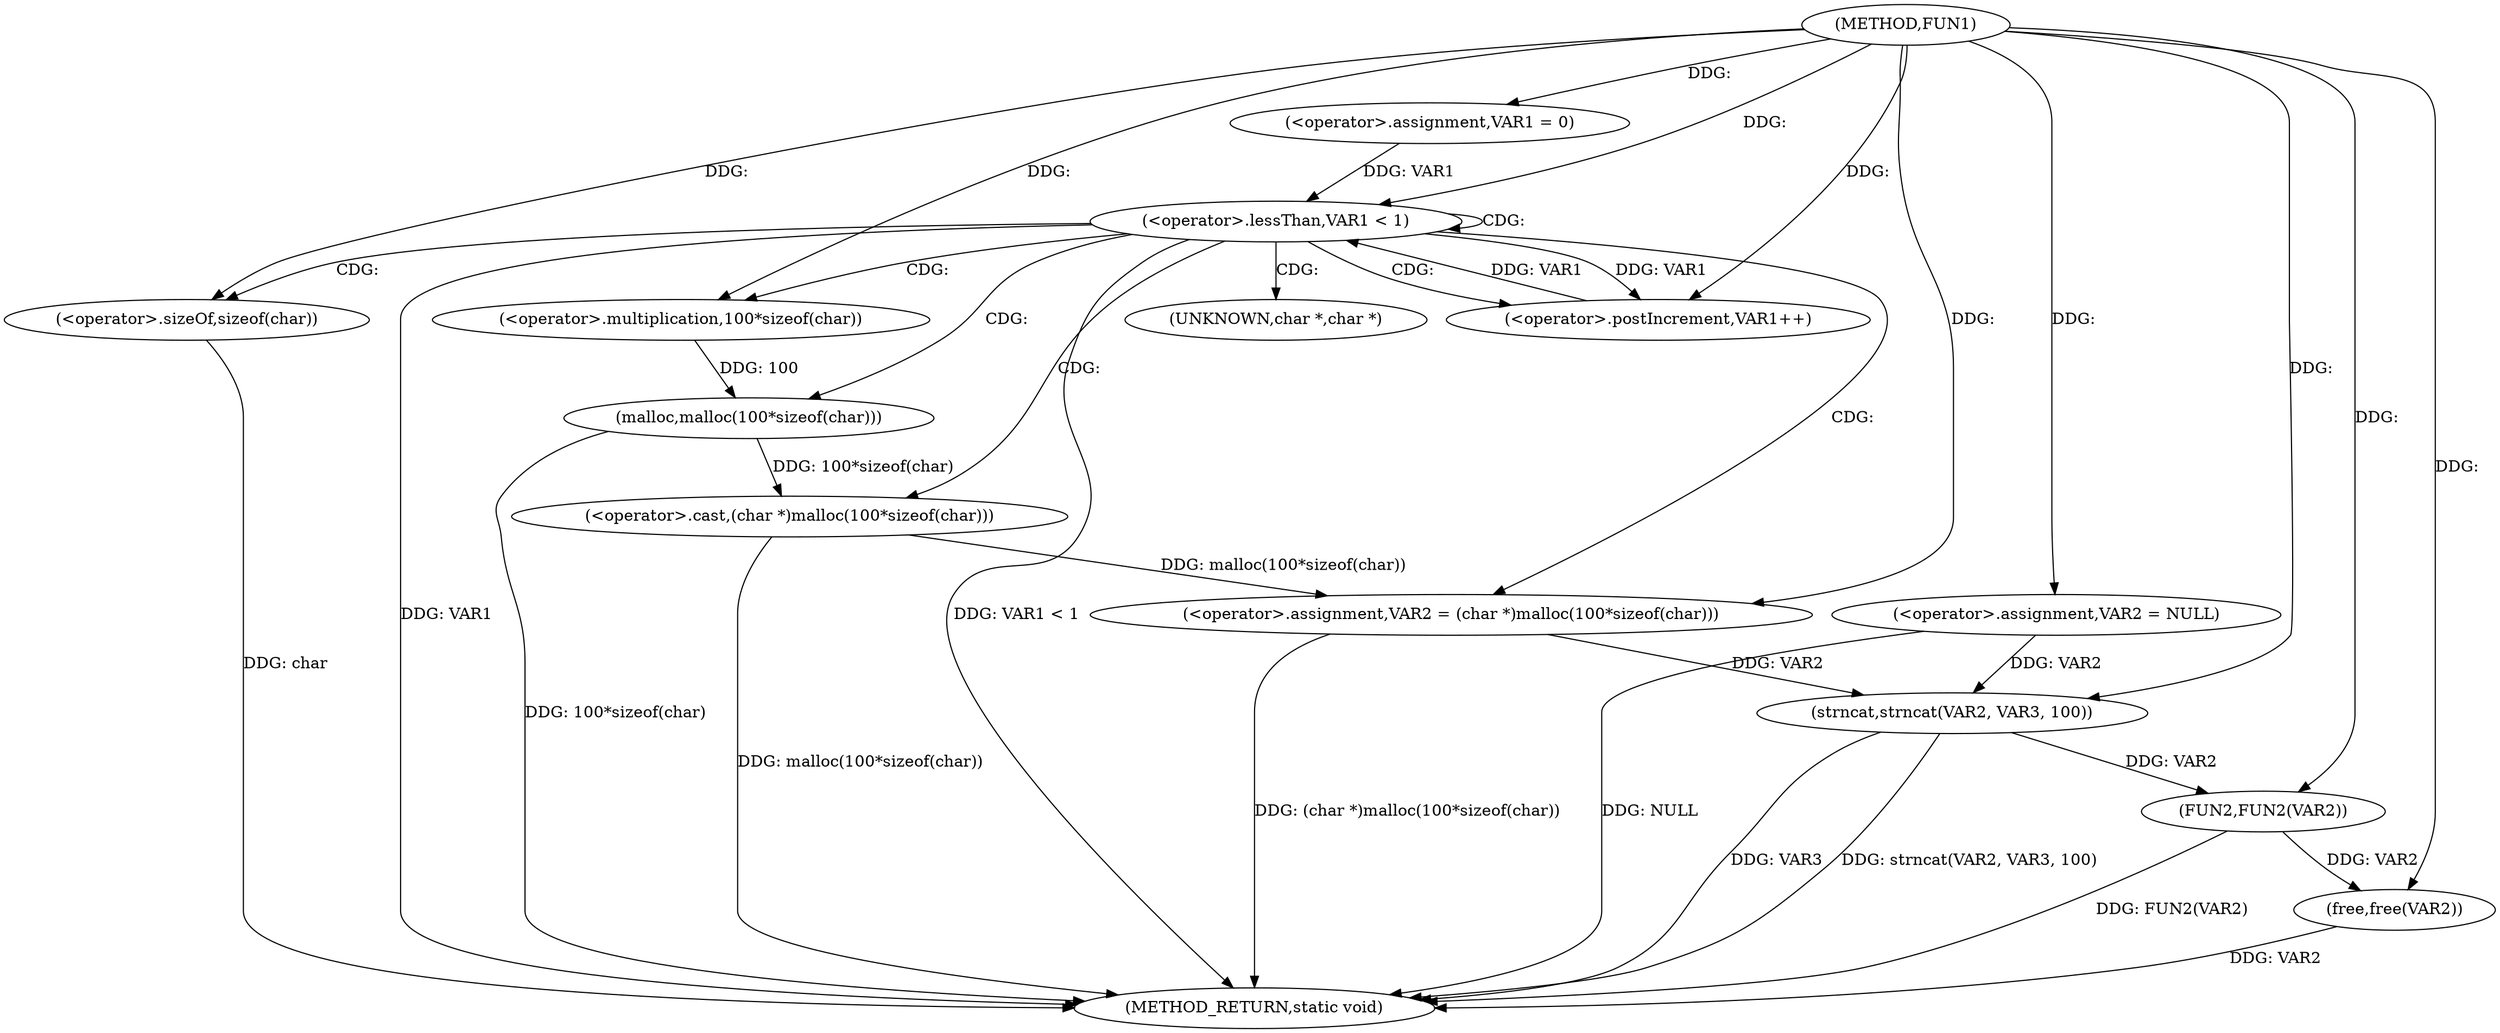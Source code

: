 digraph FUN1 {  
"1000100" [label = "(METHOD,FUN1)" ]
"1000136" [label = "(METHOD_RETURN,static void)" ]
"1000104" [label = "(<operator>.assignment,VAR2 = NULL)" ]
"1000108" [label = "(<operator>.assignment,VAR1 = 0)" ]
"1000111" [label = "(<operator>.lessThan,VAR1 < 1)" ]
"1000114" [label = "(<operator>.postIncrement,VAR1++)" ]
"1000117" [label = "(<operator>.assignment,VAR2 = (char *)malloc(100*sizeof(char)))" ]
"1000119" [label = "(<operator>.cast,(char *)malloc(100*sizeof(char)))" ]
"1000121" [label = "(malloc,malloc(100*sizeof(char)))" ]
"1000122" [label = "(<operator>.multiplication,100*sizeof(char))" ]
"1000124" [label = "(<operator>.sizeOf,sizeof(char))" ]
"1000128" [label = "(strncat,strncat(VAR2, VAR3, 100))" ]
"1000132" [label = "(FUN2,FUN2(VAR2))" ]
"1000134" [label = "(free,free(VAR2))" ]
"1000120" [label = "(UNKNOWN,char *,char *)" ]
  "1000128" -> "1000136"  [ label = "DDG: VAR3"] 
  "1000124" -> "1000136"  [ label = "DDG: char"] 
  "1000132" -> "1000136"  [ label = "DDG: FUN2(VAR2)"] 
  "1000119" -> "1000136"  [ label = "DDG: malloc(100*sizeof(char))"] 
  "1000111" -> "1000136"  [ label = "DDG: VAR1"] 
  "1000134" -> "1000136"  [ label = "DDG: VAR2"] 
  "1000121" -> "1000136"  [ label = "DDG: 100*sizeof(char)"] 
  "1000128" -> "1000136"  [ label = "DDG: strncat(VAR2, VAR3, 100)"] 
  "1000117" -> "1000136"  [ label = "DDG: (char *)malloc(100*sizeof(char))"] 
  "1000111" -> "1000136"  [ label = "DDG: VAR1 < 1"] 
  "1000104" -> "1000136"  [ label = "DDG: NULL"] 
  "1000100" -> "1000104"  [ label = "DDG: "] 
  "1000100" -> "1000108"  [ label = "DDG: "] 
  "1000114" -> "1000111"  [ label = "DDG: VAR1"] 
  "1000108" -> "1000111"  [ label = "DDG: VAR1"] 
  "1000100" -> "1000111"  [ label = "DDG: "] 
  "1000111" -> "1000114"  [ label = "DDG: VAR1"] 
  "1000100" -> "1000114"  [ label = "DDG: "] 
  "1000119" -> "1000117"  [ label = "DDG: malloc(100*sizeof(char))"] 
  "1000100" -> "1000117"  [ label = "DDG: "] 
  "1000121" -> "1000119"  [ label = "DDG: 100*sizeof(char)"] 
  "1000122" -> "1000121"  [ label = "DDG: 100"] 
  "1000100" -> "1000122"  [ label = "DDG: "] 
  "1000100" -> "1000124"  [ label = "DDG: "] 
  "1000104" -> "1000128"  [ label = "DDG: VAR2"] 
  "1000117" -> "1000128"  [ label = "DDG: VAR2"] 
  "1000100" -> "1000128"  [ label = "DDG: "] 
  "1000128" -> "1000132"  [ label = "DDG: VAR2"] 
  "1000100" -> "1000132"  [ label = "DDG: "] 
  "1000132" -> "1000134"  [ label = "DDG: VAR2"] 
  "1000100" -> "1000134"  [ label = "DDG: "] 
  "1000111" -> "1000121"  [ label = "CDG: "] 
  "1000111" -> "1000124"  [ label = "CDG: "] 
  "1000111" -> "1000119"  [ label = "CDG: "] 
  "1000111" -> "1000114"  [ label = "CDG: "] 
  "1000111" -> "1000120"  [ label = "CDG: "] 
  "1000111" -> "1000117"  [ label = "CDG: "] 
  "1000111" -> "1000111"  [ label = "CDG: "] 
  "1000111" -> "1000122"  [ label = "CDG: "] 
}

